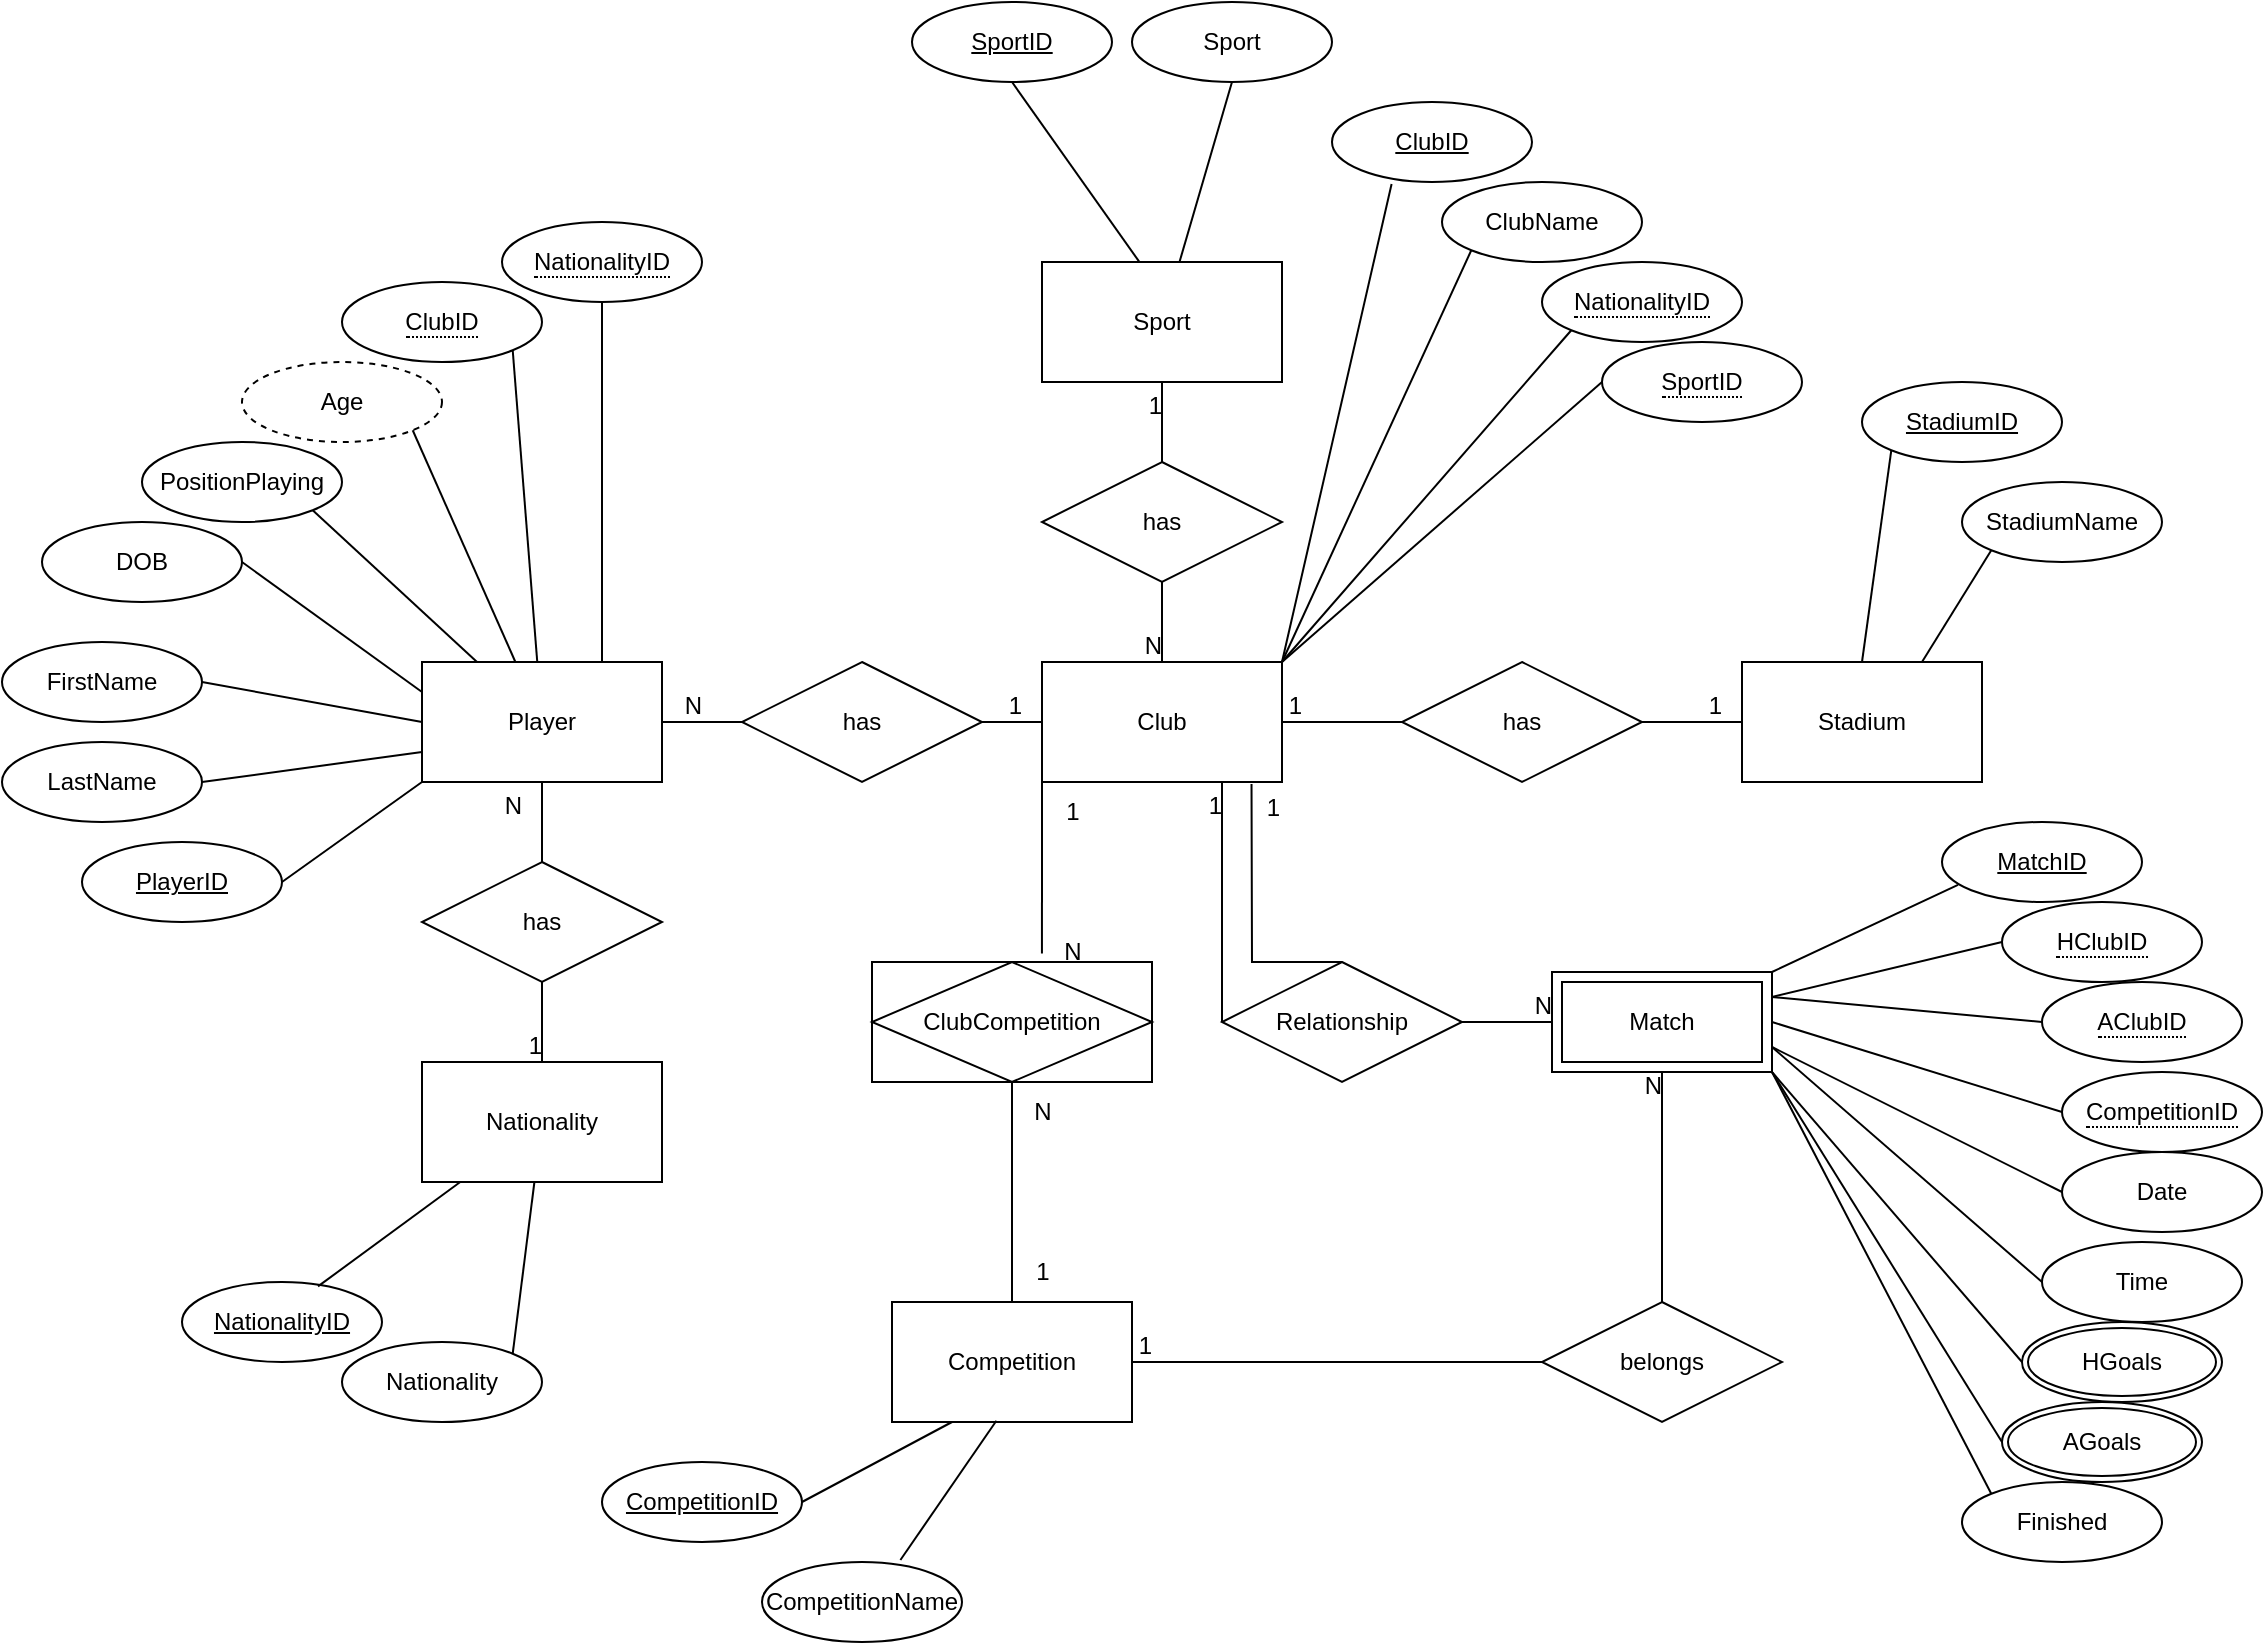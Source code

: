 <mxfile version="20.5.2" type="device"><diagram id="bFuUnVQPdupUwLAl6qQd" name="Page-1"><mxGraphModel dx="2071" dy="1781" grid="1" gridSize="10" guides="1" tooltips="1" connect="1" arrows="1" fold="1" page="1" pageScale="1" pageWidth="850" pageHeight="1100" math="0" shadow="0"><root><mxCell id="0"/><mxCell id="1" parent="0"/><mxCell id="1VTAJb8ZWuIdYlITRp2Q-1" value="Player" style="rounded=0;whiteSpace=wrap;html=1;" parent="1" vertex="1"><mxGeometry x="100" y="170" width="120" height="60" as="geometry"/></mxCell><mxCell id="1VTAJb8ZWuIdYlITRp2Q-2" value="Club" style="rounded=0;whiteSpace=wrap;html=1;" parent="1" vertex="1"><mxGeometry x="410" y="170" width="120" height="60" as="geometry"/></mxCell><mxCell id="1VTAJb8ZWuIdYlITRp2Q-3" value="Nationality" style="rounded=0;whiteSpace=wrap;html=1;" parent="1" vertex="1"><mxGeometry x="100" y="370" width="120" height="60" as="geometry"/></mxCell><mxCell id="1VTAJb8ZWuIdYlITRp2Q-4" value="has" style="shape=rhombus;perimeter=rhombusPerimeter;whiteSpace=wrap;html=1;align=center;" parent="1" vertex="1"><mxGeometry x="100" y="270" width="120" height="60" as="geometry"/></mxCell><mxCell id="1VTAJb8ZWuIdYlITRp2Q-5" value="" style="endArrow=none;html=1;rounded=0;exitX=0.5;exitY=1;exitDx=0;exitDy=0;entryX=0.5;entryY=0;entryDx=0;entryDy=0;" parent="1" source="1VTAJb8ZWuIdYlITRp2Q-4" target="1VTAJb8ZWuIdYlITRp2Q-3" edge="1"><mxGeometry relative="1" as="geometry"><mxPoint x="340" y="300" as="sourcePoint"/><mxPoint x="500" y="300" as="targetPoint"/></mxGeometry></mxCell><mxCell id="1VTAJb8ZWuIdYlITRp2Q-6" value="1" style="resizable=0;html=1;align=right;verticalAlign=bottom;" parent="1VTAJb8ZWuIdYlITRp2Q-5" connectable="0" vertex="1"><mxGeometry x="1" relative="1" as="geometry"/></mxCell><mxCell id="1VTAJb8ZWuIdYlITRp2Q-7" value="" style="endArrow=none;html=1;rounded=0;exitX=0.5;exitY=0;exitDx=0;exitDy=0;entryX=0.5;entryY=1;entryDx=0;entryDy=0;" parent="1" source="1VTAJb8ZWuIdYlITRp2Q-4" target="1VTAJb8ZWuIdYlITRp2Q-1" edge="1"><mxGeometry relative="1" as="geometry"><mxPoint x="340" y="300" as="sourcePoint"/><mxPoint x="500" y="300" as="targetPoint"/></mxGeometry></mxCell><mxCell id="1VTAJb8ZWuIdYlITRp2Q-8" value="N" style="resizable=0;html=1;align=right;verticalAlign=bottom;" parent="1VTAJb8ZWuIdYlITRp2Q-7" connectable="0" vertex="1"><mxGeometry x="1" relative="1" as="geometry"><mxPoint x="-10" y="20" as="offset"/></mxGeometry></mxCell><mxCell id="1VTAJb8ZWuIdYlITRp2Q-9" value="has" style="shape=rhombus;perimeter=rhombusPerimeter;whiteSpace=wrap;html=1;align=center;" parent="1" vertex="1"><mxGeometry x="260" y="170" width="120" height="60" as="geometry"/></mxCell><mxCell id="1VTAJb8ZWuIdYlITRp2Q-10" value="" style="endArrow=none;html=1;rounded=0;entryX=1;entryY=0.5;entryDx=0;entryDy=0;exitX=0;exitY=0.5;exitDx=0;exitDy=0;" parent="1" source="1VTAJb8ZWuIdYlITRp2Q-9" target="1VTAJb8ZWuIdYlITRp2Q-1" edge="1"><mxGeometry relative="1" as="geometry"><mxPoint x="340" y="300" as="sourcePoint"/><mxPoint x="500" y="300" as="targetPoint"/></mxGeometry></mxCell><mxCell id="1VTAJb8ZWuIdYlITRp2Q-11" value="N" style="resizable=0;html=1;align=right;verticalAlign=bottom;" parent="1VTAJb8ZWuIdYlITRp2Q-10" connectable="0" vertex="1"><mxGeometry x="1" relative="1" as="geometry"><mxPoint x="20" as="offset"/></mxGeometry></mxCell><mxCell id="1VTAJb8ZWuIdYlITRp2Q-12" value="" style="endArrow=none;html=1;rounded=0;exitX=1;exitY=0.5;exitDx=0;exitDy=0;entryX=0;entryY=0.5;entryDx=0;entryDy=0;" parent="1" source="1VTAJb8ZWuIdYlITRp2Q-9" target="1VTAJb8ZWuIdYlITRp2Q-2" edge="1"><mxGeometry relative="1" as="geometry"><mxPoint x="340" y="300" as="sourcePoint"/><mxPoint x="500" y="300" as="targetPoint"/></mxGeometry></mxCell><mxCell id="1VTAJb8ZWuIdYlITRp2Q-13" value="1" style="resizable=0;html=1;align=right;verticalAlign=bottom;" parent="1VTAJb8ZWuIdYlITRp2Q-12" connectable="0" vertex="1"><mxGeometry x="1" relative="1" as="geometry"><mxPoint x="-10" as="offset"/></mxGeometry></mxCell><mxCell id="1VTAJb8ZWuIdYlITRp2Q-15" value="Sport" style="rounded=0;whiteSpace=wrap;html=1;" parent="1" vertex="1"><mxGeometry x="410" y="-30" width="120" height="60" as="geometry"/></mxCell><mxCell id="1VTAJb8ZWuIdYlITRp2Q-16" value="has" style="shape=rhombus;perimeter=rhombusPerimeter;whiteSpace=wrap;html=1;align=center;" parent="1" vertex="1"><mxGeometry x="410" y="70" width="120" height="60" as="geometry"/></mxCell><mxCell id="1VTAJb8ZWuIdYlITRp2Q-17" value="" style="endArrow=none;html=1;rounded=0;exitX=0.5;exitY=0;exitDx=0;exitDy=0;entryX=0.5;entryY=1;entryDx=0;entryDy=0;" parent="1" source="1VTAJb8ZWuIdYlITRp2Q-16" target="1VTAJb8ZWuIdYlITRp2Q-15" edge="1"><mxGeometry relative="1" as="geometry"><mxPoint x="340" y="200" as="sourcePoint"/><mxPoint x="500" y="200" as="targetPoint"/></mxGeometry></mxCell><mxCell id="1VTAJb8ZWuIdYlITRp2Q-18" value="1" style="resizable=0;html=1;align=right;verticalAlign=bottom;" parent="1VTAJb8ZWuIdYlITRp2Q-17" connectable="0" vertex="1"><mxGeometry x="1" relative="1" as="geometry"><mxPoint y="20" as="offset"/></mxGeometry></mxCell><mxCell id="1VTAJb8ZWuIdYlITRp2Q-19" value="" style="endArrow=none;html=1;rounded=0;exitX=0.5;exitY=1;exitDx=0;exitDy=0;entryX=0.5;entryY=0;entryDx=0;entryDy=0;" parent="1" source="1VTAJb8ZWuIdYlITRp2Q-16" target="1VTAJb8ZWuIdYlITRp2Q-2" edge="1"><mxGeometry relative="1" as="geometry"><mxPoint x="340" y="200" as="sourcePoint"/><mxPoint x="500" y="200" as="targetPoint"/></mxGeometry></mxCell><mxCell id="1VTAJb8ZWuIdYlITRp2Q-20" value="N" style="resizable=0;html=1;align=right;verticalAlign=bottom;" parent="1VTAJb8ZWuIdYlITRp2Q-19" connectable="0" vertex="1"><mxGeometry x="1" relative="1" as="geometry"><mxPoint as="offset"/></mxGeometry></mxCell><mxCell id="1VTAJb8ZWuIdYlITRp2Q-21" value="Stadium" style="rounded=0;whiteSpace=wrap;html=1;" parent="1" vertex="1"><mxGeometry x="760" y="170" width="120" height="60" as="geometry"/></mxCell><mxCell id="1VTAJb8ZWuIdYlITRp2Q-22" value="has" style="shape=rhombus;perimeter=rhombusPerimeter;whiteSpace=wrap;html=1;align=center;" parent="1" vertex="1"><mxGeometry x="590" y="170" width="120" height="60" as="geometry"/></mxCell><mxCell id="1VTAJb8ZWuIdYlITRp2Q-23" value="" style="endArrow=none;html=1;rounded=0;exitX=1;exitY=0.5;exitDx=0;exitDy=0;entryX=0;entryY=0.5;entryDx=0;entryDy=0;" parent="1" source="1VTAJb8ZWuIdYlITRp2Q-2" target="1VTAJb8ZWuIdYlITRp2Q-22" edge="1"><mxGeometry relative="1" as="geometry"><mxPoint x="340" y="200" as="sourcePoint"/><mxPoint x="500" y="200" as="targetPoint"/></mxGeometry></mxCell><mxCell id="1VTAJb8ZWuIdYlITRp2Q-24" value="1" style="resizable=0;html=1;align=right;verticalAlign=bottom;" parent="1VTAJb8ZWuIdYlITRp2Q-23" connectable="0" vertex="1"><mxGeometry x="1" relative="1" as="geometry"><mxPoint x="-50" as="offset"/></mxGeometry></mxCell><mxCell id="1VTAJb8ZWuIdYlITRp2Q-25" value="" style="endArrow=none;html=1;rounded=0;exitX=1;exitY=0.5;exitDx=0;exitDy=0;entryX=0;entryY=0.5;entryDx=0;entryDy=0;" parent="1" source="1VTAJb8ZWuIdYlITRp2Q-22" target="1VTAJb8ZWuIdYlITRp2Q-21" edge="1"><mxGeometry relative="1" as="geometry"><mxPoint x="340" y="200" as="sourcePoint"/><mxPoint x="500" y="200" as="targetPoint"/></mxGeometry></mxCell><mxCell id="1VTAJb8ZWuIdYlITRp2Q-26" value="1" style="resizable=0;html=1;align=right;verticalAlign=bottom;" parent="1VTAJb8ZWuIdYlITRp2Q-25" connectable="0" vertex="1"><mxGeometry x="1" relative="1" as="geometry"><mxPoint x="-10" as="offset"/></mxGeometry></mxCell><mxCell id="1VTAJb8ZWuIdYlITRp2Q-31" value="ClubCompetition" style="shape=associativeEntity;whiteSpace=wrap;html=1;align=center;" parent="1" vertex="1"><mxGeometry x="325" y="320" width="140" height="60" as="geometry"/></mxCell><mxCell id="1VTAJb8ZWuIdYlITRp2Q-32" value="Competition" style="rounded=0;whiteSpace=wrap;html=1;" parent="1" vertex="1"><mxGeometry x="335" y="490" width="120" height="60" as="geometry"/></mxCell><mxCell id="1VTAJb8ZWuIdYlITRp2Q-38" value="" style="endArrow=none;html=1;rounded=0;exitX=0;exitY=1;exitDx=0;exitDy=0;entryX=0.607;entryY=-0.07;entryDx=0;entryDy=0;entryPerimeter=0;" parent="1" source="1VTAJb8ZWuIdYlITRp2Q-2" target="1VTAJb8ZWuIdYlITRp2Q-31" edge="1"><mxGeometry relative="1" as="geometry"><mxPoint x="340" y="410" as="sourcePoint"/><mxPoint x="500" y="410" as="targetPoint"/></mxGeometry></mxCell><mxCell id="1VTAJb8ZWuIdYlITRp2Q-39" value="1" style="text;html=1;align=center;verticalAlign=middle;resizable=0;points=[];autosize=1;strokeColor=none;fillColor=none;" parent="1" vertex="1"><mxGeometry x="410" y="230" width="30" height="30" as="geometry"/></mxCell><mxCell id="1VTAJb8ZWuIdYlITRp2Q-40" value="N" style="text;html=1;align=center;verticalAlign=middle;resizable=0;points=[];autosize=1;strokeColor=none;fillColor=none;" parent="1" vertex="1"><mxGeometry x="410" y="300" width="30" height="30" as="geometry"/></mxCell><mxCell id="1VTAJb8ZWuIdYlITRp2Q-41" value="N" style="text;html=1;align=center;verticalAlign=middle;resizable=0;points=[];autosize=1;strokeColor=none;fillColor=none;" parent="1" vertex="1"><mxGeometry x="395" y="380" width="30" height="30" as="geometry"/></mxCell><mxCell id="1VTAJb8ZWuIdYlITRp2Q-42" value="1" style="text;html=1;align=center;verticalAlign=middle;resizable=0;points=[];autosize=1;strokeColor=none;fillColor=none;" parent="1" vertex="1"><mxGeometry x="395" y="460" width="30" height="30" as="geometry"/></mxCell><mxCell id="1VTAJb8ZWuIdYlITRp2Q-43" value="" style="endArrow=none;html=1;rounded=0;exitX=0.5;exitY=1;exitDx=0;exitDy=0;entryX=0.5;entryY=0;entryDx=0;entryDy=0;" parent="1" source="1VTAJb8ZWuIdYlITRp2Q-31" target="1VTAJb8ZWuIdYlITRp2Q-32" edge="1"><mxGeometry relative="1" as="geometry"><mxPoint x="340" y="410" as="sourcePoint"/><mxPoint x="500" y="410" as="targetPoint"/></mxGeometry></mxCell><mxCell id="1VTAJb8ZWuIdYlITRp2Q-45" value="Relationship" style="shape=rhombus;perimeter=rhombusPerimeter;whiteSpace=wrap;html=1;align=center;" parent="1" vertex="1"><mxGeometry x="500" y="320" width="120" height="60" as="geometry"/></mxCell><mxCell id="1VTAJb8ZWuIdYlITRp2Q-46" value="" style="endArrow=none;html=1;rounded=0;exitX=1;exitY=0.5;exitDx=0;exitDy=0;entryX=0;entryY=0.5;entryDx=0;entryDy=0;" parent="1" source="1VTAJb8ZWuIdYlITRp2Q-45" target="1VTAJb8ZWuIdYlITRp2Q-105" edge="1"><mxGeometry relative="1" as="geometry"><mxPoint x="340" y="410" as="sourcePoint"/><mxPoint x="660" y="350" as="targetPoint"/></mxGeometry></mxCell><mxCell id="1VTAJb8ZWuIdYlITRp2Q-47" value="N" style="resizable=0;html=1;align=right;verticalAlign=bottom;" parent="1VTAJb8ZWuIdYlITRp2Q-46" connectable="0" vertex="1"><mxGeometry x="1" relative="1" as="geometry"/></mxCell><mxCell id="1VTAJb8ZWuIdYlITRp2Q-48" value="" style="endArrow=none;html=1;rounded=0;exitX=0;exitY=0.5;exitDx=0;exitDy=0;entryX=0.75;entryY=1;entryDx=0;entryDy=0;" parent="1" source="1VTAJb8ZWuIdYlITRp2Q-45" target="1VTAJb8ZWuIdYlITRp2Q-2" edge="1"><mxGeometry relative="1" as="geometry"><mxPoint x="340" y="410" as="sourcePoint"/><mxPoint x="500" y="410" as="targetPoint"/></mxGeometry></mxCell><mxCell id="1VTAJb8ZWuIdYlITRp2Q-49" value="1" style="resizable=0;html=1;align=right;verticalAlign=bottom;" parent="1VTAJb8ZWuIdYlITRp2Q-48" connectable="0" vertex="1"><mxGeometry x="1" relative="1" as="geometry"><mxPoint y="20" as="offset"/></mxGeometry></mxCell><mxCell id="1VTAJb8ZWuIdYlITRp2Q-50" value="" style="endArrow=none;html=1;rounded=0;exitX=0.5;exitY=0;exitDx=0;exitDy=0;entryX=0.873;entryY=1.017;entryDx=0;entryDy=0;entryPerimeter=0;" parent="1" source="1VTAJb8ZWuIdYlITRp2Q-45" target="1VTAJb8ZWuIdYlITRp2Q-2" edge="1"><mxGeometry relative="1" as="geometry"><mxPoint x="340" y="410" as="sourcePoint"/><mxPoint x="515" y="240" as="targetPoint"/><Array as="points"><mxPoint x="515" y="320"/></Array></mxGeometry></mxCell><mxCell id="1VTAJb8ZWuIdYlITRp2Q-51" value="1" style="resizable=0;html=1;align=right;verticalAlign=bottom;" parent="1VTAJb8ZWuIdYlITRp2Q-50" connectable="0" vertex="1"><mxGeometry x="1" relative="1" as="geometry"><mxPoint x="15" y="20" as="offset"/></mxGeometry></mxCell><mxCell id="1VTAJb8ZWuIdYlITRp2Q-52" value="belongs" style="shape=rhombus;perimeter=rhombusPerimeter;whiteSpace=wrap;html=1;align=center;" parent="1" vertex="1"><mxGeometry x="660" y="490" width="120" height="60" as="geometry"/></mxCell><mxCell id="1VTAJb8ZWuIdYlITRp2Q-53" value="" style="endArrow=none;html=1;rounded=0;exitX=0;exitY=0.5;exitDx=0;exitDy=0;entryX=1;entryY=0.5;entryDx=0;entryDy=0;" parent="1" source="1VTAJb8ZWuIdYlITRp2Q-52" target="1VTAJb8ZWuIdYlITRp2Q-32" edge="1"><mxGeometry relative="1" as="geometry"><mxPoint x="340" y="410" as="sourcePoint"/><mxPoint x="500" y="410" as="targetPoint"/></mxGeometry></mxCell><mxCell id="1VTAJb8ZWuIdYlITRp2Q-54" value="1" style="resizable=0;html=1;align=right;verticalAlign=bottom;" parent="1VTAJb8ZWuIdYlITRp2Q-53" connectable="0" vertex="1"><mxGeometry x="1" relative="1" as="geometry"><mxPoint x="10" as="offset"/></mxGeometry></mxCell><mxCell id="1VTAJb8ZWuIdYlITRp2Q-55" value="" style="endArrow=none;html=1;rounded=0;exitX=0.5;exitY=0;exitDx=0;exitDy=0;entryX=0.5;entryY=1;entryDx=0;entryDy=0;" parent="1" source="1VTAJb8ZWuIdYlITRp2Q-52" target="1VTAJb8ZWuIdYlITRp2Q-105" edge="1"><mxGeometry relative="1" as="geometry"><mxPoint x="340" y="410" as="sourcePoint"/><mxPoint x="720" y="380" as="targetPoint"/></mxGeometry></mxCell><mxCell id="1VTAJb8ZWuIdYlITRp2Q-56" value="N" style="resizable=0;html=1;align=right;verticalAlign=bottom;" parent="1VTAJb8ZWuIdYlITRp2Q-55" connectable="0" vertex="1"><mxGeometry x="1" relative="1" as="geometry"><mxPoint y="15" as="offset"/></mxGeometry></mxCell><mxCell id="1VTAJb8ZWuIdYlITRp2Q-57" value="SportID" style="ellipse;whiteSpace=wrap;html=1;align=center;fontStyle=4;" parent="1" vertex="1"><mxGeometry x="345" y="-160" width="100" height="40" as="geometry"/></mxCell><mxCell id="1VTAJb8ZWuIdYlITRp2Q-58" value="Sport" style="ellipse;whiteSpace=wrap;html=1;align=center;" parent="1" vertex="1"><mxGeometry x="455" y="-160" width="100" height="40" as="geometry"/></mxCell><mxCell id="1VTAJb8ZWuIdYlITRp2Q-59" value="" style="endArrow=none;html=1;rounded=0;exitX=0.5;exitY=1;exitDx=0;exitDy=0;entryX=0.407;entryY=0.003;entryDx=0;entryDy=0;entryPerimeter=0;" parent="1" source="1VTAJb8ZWuIdYlITRp2Q-57" target="1VTAJb8ZWuIdYlITRp2Q-15" edge="1"><mxGeometry relative="1" as="geometry"><mxPoint x="340" y="110" as="sourcePoint"/><mxPoint x="500" y="110" as="targetPoint"/></mxGeometry></mxCell><mxCell id="1VTAJb8ZWuIdYlITRp2Q-60" value="" style="endArrow=none;html=1;rounded=0;exitX=0.5;exitY=1;exitDx=0;exitDy=0;" parent="1" source="1VTAJb8ZWuIdYlITRp2Q-58" target="1VTAJb8ZWuIdYlITRp2Q-15" edge="1"><mxGeometry relative="1" as="geometry"><mxPoint x="340" y="110" as="sourcePoint"/><mxPoint x="500" y="110" as="targetPoint"/></mxGeometry></mxCell><mxCell id="1VTAJb8ZWuIdYlITRp2Q-61" value="PlayerID" style="ellipse;whiteSpace=wrap;html=1;align=center;fontStyle=4;" parent="1" vertex="1"><mxGeometry x="-70" y="260" width="100" height="40" as="geometry"/></mxCell><mxCell id="1VTAJb8ZWuIdYlITRp2Q-62" value="FirstName" style="ellipse;whiteSpace=wrap;html=1;align=center;" parent="1" vertex="1"><mxGeometry x="-110" y="160" width="100" height="40" as="geometry"/></mxCell><mxCell id="1VTAJb8ZWuIdYlITRp2Q-63" value="LastName" style="ellipse;whiteSpace=wrap;html=1;align=center;" parent="1" vertex="1"><mxGeometry x="-110" y="210" width="100" height="40" as="geometry"/></mxCell><mxCell id="1VTAJb8ZWuIdYlITRp2Q-64" value="DOB" style="ellipse;whiteSpace=wrap;html=1;align=center;" parent="1" vertex="1"><mxGeometry x="-90" y="100" width="100" height="40" as="geometry"/></mxCell><mxCell id="1VTAJb8ZWuIdYlITRp2Q-65" value="PositionPlaying" style="ellipse;whiteSpace=wrap;html=1;align=center;" parent="1" vertex="1"><mxGeometry x="-40" y="60" width="100" height="40" as="geometry"/></mxCell><mxCell id="1VTAJb8ZWuIdYlITRp2Q-66" value="Age" style="ellipse;whiteSpace=wrap;html=1;align=center;dashed=1;" parent="1" vertex="1"><mxGeometry x="10" y="20" width="100" height="40" as="geometry"/></mxCell><mxCell id="1VTAJb8ZWuIdYlITRp2Q-68" value="&lt;span style=&quot;border-bottom: 1px dotted&quot;&gt;NationalityID&lt;/span&gt;" style="ellipse;whiteSpace=wrap;html=1;align=center;" parent="1" vertex="1"><mxGeometry x="140" y="-50" width="100" height="40" as="geometry"/></mxCell><mxCell id="1VTAJb8ZWuIdYlITRp2Q-69" value="&lt;span style=&quot;border-bottom: 1px dotted&quot;&gt;ClubID&lt;/span&gt;" style="ellipse;whiteSpace=wrap;html=1;align=center;" parent="1" vertex="1"><mxGeometry x="60" y="-20" width="100" height="40" as="geometry"/></mxCell><mxCell id="1VTAJb8ZWuIdYlITRp2Q-70" value="" style="endArrow=none;html=1;rounded=0;exitX=1;exitY=0.5;exitDx=0;exitDy=0;entryX=0;entryY=1;entryDx=0;entryDy=0;" parent="1" source="1VTAJb8ZWuIdYlITRp2Q-61" target="1VTAJb8ZWuIdYlITRp2Q-1" edge="1"><mxGeometry relative="1" as="geometry"><mxPoint x="340" y="210" as="sourcePoint"/><mxPoint x="500" y="210" as="targetPoint"/></mxGeometry></mxCell><mxCell id="1VTAJb8ZWuIdYlITRp2Q-71" value="" style="endArrow=none;html=1;rounded=0;exitX=1;exitY=0.5;exitDx=0;exitDy=0;entryX=0;entryY=0.75;entryDx=0;entryDy=0;" parent="1" source="1VTAJb8ZWuIdYlITRp2Q-63" target="1VTAJb8ZWuIdYlITRp2Q-1" edge="1"><mxGeometry relative="1" as="geometry"><mxPoint x="340" y="210" as="sourcePoint"/><mxPoint x="500" y="210" as="targetPoint"/></mxGeometry></mxCell><mxCell id="1VTAJb8ZWuIdYlITRp2Q-72" value="" style="endArrow=none;html=1;rounded=0;exitX=1;exitY=0.5;exitDx=0;exitDy=0;entryX=0;entryY=0.5;entryDx=0;entryDy=0;" parent="1" source="1VTAJb8ZWuIdYlITRp2Q-62" target="1VTAJb8ZWuIdYlITRp2Q-1" edge="1"><mxGeometry relative="1" as="geometry"><mxPoint x="340" y="210" as="sourcePoint"/><mxPoint x="500" y="210" as="targetPoint"/></mxGeometry></mxCell><mxCell id="1VTAJb8ZWuIdYlITRp2Q-73" value="" style="endArrow=none;html=1;rounded=0;exitX=0.5;exitY=1;exitDx=0;exitDy=0;entryX=0.75;entryY=0;entryDx=0;entryDy=0;" parent="1" source="1VTAJb8ZWuIdYlITRp2Q-68" target="1VTAJb8ZWuIdYlITRp2Q-1" edge="1"><mxGeometry relative="1" as="geometry"><mxPoint x="340" y="210" as="sourcePoint"/><mxPoint x="500" y="210" as="targetPoint"/></mxGeometry></mxCell><mxCell id="1VTAJb8ZWuIdYlITRp2Q-74" value="" style="endArrow=none;html=1;rounded=0;exitX=1;exitY=1;exitDx=0;exitDy=0;" parent="1" source="1VTAJb8ZWuIdYlITRp2Q-69" target="1VTAJb8ZWuIdYlITRp2Q-1" edge="1"><mxGeometry relative="1" as="geometry"><mxPoint x="340" y="210" as="sourcePoint"/><mxPoint x="500" y="210" as="targetPoint"/></mxGeometry></mxCell><mxCell id="1VTAJb8ZWuIdYlITRp2Q-75" value="" style="endArrow=none;html=1;rounded=0;exitX=1;exitY=1;exitDx=0;exitDy=0;" parent="1" source="1VTAJb8ZWuIdYlITRp2Q-66" target="1VTAJb8ZWuIdYlITRp2Q-1" edge="1"><mxGeometry relative="1" as="geometry"><mxPoint x="340" y="210" as="sourcePoint"/><mxPoint x="500" y="210" as="targetPoint"/></mxGeometry></mxCell><mxCell id="1VTAJb8ZWuIdYlITRp2Q-76" value="" style="endArrow=none;html=1;rounded=0;exitX=1;exitY=1;exitDx=0;exitDy=0;" parent="1" source="1VTAJb8ZWuIdYlITRp2Q-65" target="1VTAJb8ZWuIdYlITRp2Q-1" edge="1"><mxGeometry relative="1" as="geometry"><mxPoint x="340" y="210" as="sourcePoint"/><mxPoint x="500" y="210" as="targetPoint"/></mxGeometry></mxCell><mxCell id="1VTAJb8ZWuIdYlITRp2Q-77" value="" style="endArrow=none;html=1;rounded=0;exitX=1;exitY=0.5;exitDx=0;exitDy=0;entryX=0;entryY=0.25;entryDx=0;entryDy=0;" parent="1" source="1VTAJb8ZWuIdYlITRp2Q-64" target="1VTAJb8ZWuIdYlITRp2Q-1" edge="1"><mxGeometry relative="1" as="geometry"><mxPoint x="340" y="210" as="sourcePoint"/><mxPoint x="500" y="210" as="targetPoint"/></mxGeometry></mxCell><mxCell id="1VTAJb8ZWuIdYlITRp2Q-78" value="NationalityID" style="ellipse;whiteSpace=wrap;html=1;align=center;fontStyle=4;" parent="1" vertex="1"><mxGeometry x="-20" y="480" width="100" height="40" as="geometry"/></mxCell><mxCell id="1VTAJb8ZWuIdYlITRp2Q-79" value="Nationality" style="ellipse;whiteSpace=wrap;html=1;align=center;" parent="1" vertex="1"><mxGeometry x="60" y="510" width="100" height="40" as="geometry"/></mxCell><mxCell id="1VTAJb8ZWuIdYlITRp2Q-81" value="" style="endArrow=none;html=1;rounded=0;exitX=0.68;exitY=0.055;exitDx=0;exitDy=0;exitPerimeter=0;" parent="1" source="1VTAJb8ZWuIdYlITRp2Q-78" target="1VTAJb8ZWuIdYlITRp2Q-3" edge="1"><mxGeometry relative="1" as="geometry"><mxPoint x="340" y="510" as="sourcePoint"/><mxPoint x="500" y="510" as="targetPoint"/></mxGeometry></mxCell><mxCell id="1VTAJb8ZWuIdYlITRp2Q-82" value="" style="endArrow=none;html=1;rounded=0;exitX=1;exitY=0;exitDx=0;exitDy=0;" parent="1" source="1VTAJb8ZWuIdYlITRp2Q-79" target="1VTAJb8ZWuIdYlITRp2Q-3" edge="1"><mxGeometry relative="1" as="geometry"><mxPoint x="340" y="510" as="sourcePoint"/><mxPoint x="500" y="510" as="targetPoint"/></mxGeometry></mxCell><mxCell id="1VTAJb8ZWuIdYlITRp2Q-83" value="CompetitionID" style="ellipse;whiteSpace=wrap;html=1;align=center;fontStyle=4;" parent="1" vertex="1"><mxGeometry x="190" y="570" width="100" height="40" as="geometry"/></mxCell><mxCell id="1VTAJb8ZWuIdYlITRp2Q-84" value="CompetitionName" style="ellipse;whiteSpace=wrap;html=1;align=center;" parent="1" vertex="1"><mxGeometry x="270" y="620" width="100" height="40" as="geometry"/></mxCell><mxCell id="1VTAJb8ZWuIdYlITRp2Q-85" value="" style="endArrow=none;html=1;rounded=0;exitX=1;exitY=0.5;exitDx=0;exitDy=0;entryX=0.25;entryY=1;entryDx=0;entryDy=0;" parent="1" source="1VTAJb8ZWuIdYlITRp2Q-83" target="1VTAJb8ZWuIdYlITRp2Q-32" edge="1"><mxGeometry relative="1" as="geometry"><mxPoint x="340" y="610" as="sourcePoint"/><mxPoint x="500" y="610" as="targetPoint"/></mxGeometry></mxCell><mxCell id="1VTAJb8ZWuIdYlITRp2Q-86" value="" style="endArrow=none;html=1;rounded=0;exitX=0.692;exitY=-0.025;exitDx=0;exitDy=0;exitPerimeter=0;entryX=0.435;entryY=0.99;entryDx=0;entryDy=0;entryPerimeter=0;" parent="1" source="1VTAJb8ZWuIdYlITRp2Q-84" target="1VTAJb8ZWuIdYlITRp2Q-32" edge="1"><mxGeometry relative="1" as="geometry"><mxPoint x="340" y="610" as="sourcePoint"/><mxPoint x="500" y="610" as="targetPoint"/></mxGeometry></mxCell><mxCell id="1VTAJb8ZWuIdYlITRp2Q-87" value="ClubName" style="ellipse;whiteSpace=wrap;html=1;align=center;" parent="1" vertex="1"><mxGeometry x="610" y="-70" width="100" height="40" as="geometry"/></mxCell><mxCell id="1VTAJb8ZWuIdYlITRp2Q-88" value="ClubID" style="ellipse;whiteSpace=wrap;html=1;align=center;fontStyle=4;" parent="1" vertex="1"><mxGeometry x="555" y="-110" width="100" height="40" as="geometry"/></mxCell><mxCell id="1VTAJb8ZWuIdYlITRp2Q-90" value="&lt;span style=&quot;border-bottom: 1px dotted&quot;&gt;NationalityID&lt;/span&gt;" style="ellipse;whiteSpace=wrap;html=1;align=center;" parent="1" vertex="1"><mxGeometry x="660" y="-30" width="100" height="40" as="geometry"/></mxCell><mxCell id="1VTAJb8ZWuIdYlITRp2Q-93" style="edgeStyle=orthogonalEdgeStyle;rounded=0;orthogonalLoop=1;jettySize=auto;html=1;exitX=0.5;exitY=1;exitDx=0;exitDy=0;" parent="1" source="1VTAJb8ZWuIdYlITRp2Q-90" target="1VTAJb8ZWuIdYlITRp2Q-90" edge="1"><mxGeometry relative="1" as="geometry"/></mxCell><mxCell id="1VTAJb8ZWuIdYlITRp2Q-94" value="&lt;span style=&quot;border-bottom: 1px dotted&quot;&gt;SportID&lt;/span&gt;" style="ellipse;whiteSpace=wrap;html=1;align=center;" parent="1" vertex="1"><mxGeometry x="690" y="10" width="100" height="40" as="geometry"/></mxCell><mxCell id="1VTAJb8ZWuIdYlITRp2Q-96" value="" style="endArrow=none;html=1;rounded=0;entryX=1;entryY=0;entryDx=0;entryDy=0;exitX=0.298;exitY=1.025;exitDx=0;exitDy=0;exitPerimeter=0;" parent="1" source="1VTAJb8ZWuIdYlITRp2Q-88" target="1VTAJb8ZWuIdYlITRp2Q-2" edge="1"><mxGeometry relative="1" as="geometry"><mxPoint x="340" y="210" as="sourcePoint"/><mxPoint x="500" y="210" as="targetPoint"/></mxGeometry></mxCell><mxCell id="1VTAJb8ZWuIdYlITRp2Q-97" value="" style="endArrow=none;html=1;rounded=0;exitX=0;exitY=1;exitDx=0;exitDy=0;entryX=1;entryY=0;entryDx=0;entryDy=0;" parent="1" source="1VTAJb8ZWuIdYlITRp2Q-87" target="1VTAJb8ZWuIdYlITRp2Q-2" edge="1"><mxGeometry relative="1" as="geometry"><mxPoint x="340" y="210" as="sourcePoint"/><mxPoint x="500" y="210" as="targetPoint"/></mxGeometry></mxCell><mxCell id="1VTAJb8ZWuIdYlITRp2Q-98" value="" style="endArrow=none;html=1;rounded=0;exitX=1;exitY=0;exitDx=0;exitDy=0;entryX=0;entryY=1;entryDx=0;entryDy=0;" parent="1" source="1VTAJb8ZWuIdYlITRp2Q-2" target="1VTAJb8ZWuIdYlITRp2Q-90" edge="1"><mxGeometry relative="1" as="geometry"><mxPoint x="340" y="210" as="sourcePoint"/><mxPoint x="500" y="210" as="targetPoint"/></mxGeometry></mxCell><mxCell id="1VTAJb8ZWuIdYlITRp2Q-99" value="" style="endArrow=none;html=1;rounded=0;exitX=1;exitY=0;exitDx=0;exitDy=0;entryX=0;entryY=0.5;entryDx=0;entryDy=0;" parent="1" source="1VTAJb8ZWuIdYlITRp2Q-2" target="1VTAJb8ZWuIdYlITRp2Q-94" edge="1"><mxGeometry relative="1" as="geometry"><mxPoint x="340" y="210" as="sourcePoint"/><mxPoint x="500" y="210" as="targetPoint"/></mxGeometry></mxCell><mxCell id="1VTAJb8ZWuIdYlITRp2Q-100" value="StadiumID" style="ellipse;whiteSpace=wrap;html=1;align=center;fontStyle=4;" parent="1" vertex="1"><mxGeometry x="820" y="30" width="100" height="40" as="geometry"/></mxCell><mxCell id="1VTAJb8ZWuIdYlITRp2Q-101" value="StadiumName" style="ellipse;whiteSpace=wrap;html=1;align=center;" parent="1" vertex="1"><mxGeometry x="870" y="80" width="100" height="40" as="geometry"/></mxCell><mxCell id="1VTAJb8ZWuIdYlITRp2Q-102" value="" style="endArrow=none;html=1;rounded=0;entryX=0;entryY=1;entryDx=0;entryDy=0;exitX=0.5;exitY=0;exitDx=0;exitDy=0;" parent="1" source="1VTAJb8ZWuIdYlITRp2Q-21" target="1VTAJb8ZWuIdYlITRp2Q-100" edge="1"><mxGeometry relative="1" as="geometry"><mxPoint x="350" y="210" as="sourcePoint"/><mxPoint x="510" y="210" as="targetPoint"/></mxGeometry></mxCell><mxCell id="1VTAJb8ZWuIdYlITRp2Q-103" value="" style="endArrow=none;html=1;rounded=0;entryX=0;entryY=1;entryDx=0;entryDy=0;exitX=0.75;exitY=0;exitDx=0;exitDy=0;" parent="1" source="1VTAJb8ZWuIdYlITRp2Q-21" target="1VTAJb8ZWuIdYlITRp2Q-101" edge="1"><mxGeometry relative="1" as="geometry"><mxPoint x="350" y="210" as="sourcePoint"/><mxPoint x="510" y="210" as="targetPoint"/></mxGeometry></mxCell><mxCell id="1VTAJb8ZWuIdYlITRp2Q-104" value="MatchID" style="ellipse;whiteSpace=wrap;html=1;align=center;fontStyle=4;" parent="1" vertex="1"><mxGeometry x="860" y="250" width="100" height="40" as="geometry"/></mxCell><mxCell id="1VTAJb8ZWuIdYlITRp2Q-105" value="Match" style="shape=ext;margin=3;double=1;whiteSpace=wrap;html=1;align=center;" parent="1" vertex="1"><mxGeometry x="665" y="325" width="110" height="50" as="geometry"/></mxCell><mxCell id="1VTAJb8ZWuIdYlITRp2Q-106" value="&lt;span style=&quot;border-bottom: 1px dotted&quot;&gt;HClubID&lt;/span&gt;" style="ellipse;whiteSpace=wrap;html=1;align=center;" parent="1" vertex="1"><mxGeometry x="890" y="290" width="100" height="40" as="geometry"/></mxCell><mxCell id="1VTAJb8ZWuIdYlITRp2Q-107" value="&lt;span style=&quot;border-bottom: 1px dotted&quot;&gt;AClubID&lt;/span&gt;" style="ellipse;whiteSpace=wrap;html=1;align=center;" parent="1" vertex="1"><mxGeometry x="910" y="330" width="100" height="40" as="geometry"/></mxCell><mxCell id="1VTAJb8ZWuIdYlITRp2Q-108" value="&lt;span style=&quot;border-bottom: 1px dotted&quot;&gt;CompetitionID&lt;/span&gt;" style="ellipse;whiteSpace=wrap;html=1;align=center;" parent="1" vertex="1"><mxGeometry x="920" y="375" width="100" height="40" as="geometry"/></mxCell><mxCell id="1VTAJb8ZWuIdYlITRp2Q-109" value="Date" style="ellipse;whiteSpace=wrap;html=1;align=center;" parent="1" vertex="1"><mxGeometry x="920" y="415" width="100" height="40" as="geometry"/></mxCell><mxCell id="1VTAJb8ZWuIdYlITRp2Q-110" value="Time" style="ellipse;whiteSpace=wrap;html=1;align=center;" parent="1" vertex="1"><mxGeometry x="910" y="460" width="100" height="40" as="geometry"/></mxCell><mxCell id="1VTAJb8ZWuIdYlITRp2Q-111" value="Finished" style="ellipse;whiteSpace=wrap;html=1;align=center;" parent="1" vertex="1"><mxGeometry x="870" y="580" width="100" height="40" as="geometry"/></mxCell><mxCell id="1VTAJb8ZWuIdYlITRp2Q-112" value="HGoals" style="ellipse;shape=doubleEllipse;margin=3;whiteSpace=wrap;html=1;align=center;" parent="1" vertex="1"><mxGeometry x="900" y="500" width="100" height="40" as="geometry"/></mxCell><mxCell id="1VTAJb8ZWuIdYlITRp2Q-113" value="AGoals" style="ellipse;shape=doubleEllipse;margin=3;whiteSpace=wrap;html=1;align=center;" parent="1" vertex="1"><mxGeometry x="890" y="540" width="100" height="40" as="geometry"/></mxCell><mxCell id="1VTAJb8ZWuIdYlITRp2Q-115" value="" style="endArrow=none;html=1;rounded=0;exitX=1;exitY=1;exitDx=0;exitDy=0;entryX=0;entryY=0;entryDx=0;entryDy=0;" parent="1" source="1VTAJb8ZWuIdYlITRp2Q-105" target="1VTAJb8ZWuIdYlITRp2Q-111" edge="1"><mxGeometry relative="1" as="geometry"><mxPoint x="420" y="510" as="sourcePoint"/><mxPoint x="580" y="510" as="targetPoint"/></mxGeometry></mxCell><mxCell id="1VTAJb8ZWuIdYlITRp2Q-116" value="" style="endArrow=none;html=1;rounded=0;exitX=1;exitY=1;exitDx=0;exitDy=0;entryX=0;entryY=0.5;entryDx=0;entryDy=0;" parent="1" source="1VTAJb8ZWuIdYlITRp2Q-105" target="1VTAJb8ZWuIdYlITRp2Q-113" edge="1"><mxGeometry relative="1" as="geometry"><mxPoint x="785" y="385" as="sourcePoint"/><mxPoint x="894.645" y="595.858" as="targetPoint"/></mxGeometry></mxCell><mxCell id="1VTAJb8ZWuIdYlITRp2Q-117" value="" style="endArrow=none;html=1;rounded=0;exitX=1;exitY=1;exitDx=0;exitDy=0;entryX=0;entryY=0.5;entryDx=0;entryDy=0;" parent="1" source="1VTAJb8ZWuIdYlITRp2Q-105" target="1VTAJb8ZWuIdYlITRp2Q-112" edge="1"><mxGeometry relative="1" as="geometry"><mxPoint x="795" y="395" as="sourcePoint"/><mxPoint x="904.645" y="605.858" as="targetPoint"/></mxGeometry></mxCell><mxCell id="1VTAJb8ZWuIdYlITRp2Q-118" value="" style="endArrow=none;html=1;rounded=0;exitX=1;exitY=0.75;exitDx=0;exitDy=0;entryX=0;entryY=0.5;entryDx=0;entryDy=0;" parent="1" source="1VTAJb8ZWuIdYlITRp2Q-105" target="1VTAJb8ZWuIdYlITRp2Q-110" edge="1"><mxGeometry relative="1" as="geometry"><mxPoint x="805" y="405" as="sourcePoint"/><mxPoint x="914.645" y="615.858" as="targetPoint"/></mxGeometry></mxCell><mxCell id="1VTAJb8ZWuIdYlITRp2Q-119" value="" style="endArrow=none;html=1;rounded=0;exitX=1;exitY=0.75;exitDx=0;exitDy=0;entryX=0;entryY=0.5;entryDx=0;entryDy=0;" parent="1" source="1VTAJb8ZWuIdYlITRp2Q-105" target="1VTAJb8ZWuIdYlITRp2Q-109" edge="1"><mxGeometry relative="1" as="geometry"><mxPoint x="815" y="415" as="sourcePoint"/><mxPoint x="924.645" y="625.858" as="targetPoint"/></mxGeometry></mxCell><mxCell id="1VTAJb8ZWuIdYlITRp2Q-120" value="" style="endArrow=none;html=1;rounded=0;exitX=1;exitY=0.5;exitDx=0;exitDy=0;entryX=0;entryY=0.5;entryDx=0;entryDy=0;" parent="1" source="1VTAJb8ZWuIdYlITRp2Q-105" target="1VTAJb8ZWuIdYlITRp2Q-108" edge="1"><mxGeometry relative="1" as="geometry"><mxPoint x="825" y="425" as="sourcePoint"/><mxPoint x="934.645" y="635.858" as="targetPoint"/></mxGeometry></mxCell><mxCell id="1VTAJb8ZWuIdYlITRp2Q-121" value="" style="endArrow=none;html=1;rounded=0;exitX=1;exitY=0.25;exitDx=0;exitDy=0;entryX=0;entryY=0.5;entryDx=0;entryDy=0;" parent="1" source="1VTAJb8ZWuIdYlITRp2Q-105" target="1VTAJb8ZWuIdYlITRp2Q-107" edge="1"><mxGeometry relative="1" as="geometry"><mxPoint x="835" y="435" as="sourcePoint"/><mxPoint x="944.645" y="645.858" as="targetPoint"/></mxGeometry></mxCell><mxCell id="1VTAJb8ZWuIdYlITRp2Q-122" value="" style="endArrow=none;html=1;rounded=0;exitX=1;exitY=0.25;exitDx=0;exitDy=0;entryX=0;entryY=0.5;entryDx=0;entryDy=0;" parent="1" source="1VTAJb8ZWuIdYlITRp2Q-105" target="1VTAJb8ZWuIdYlITRp2Q-106" edge="1"><mxGeometry relative="1" as="geometry"><mxPoint x="845" y="445" as="sourcePoint"/><mxPoint x="954.645" y="655.858" as="targetPoint"/></mxGeometry></mxCell><mxCell id="1VTAJb8ZWuIdYlITRp2Q-123" value="" style="endArrow=none;html=1;rounded=0;exitX=1;exitY=0;exitDx=0;exitDy=0;entryX=0.08;entryY=0.785;entryDx=0;entryDy=0;entryPerimeter=0;" parent="1" source="1VTAJb8ZWuIdYlITRp2Q-105" target="1VTAJb8ZWuIdYlITRp2Q-104" edge="1"><mxGeometry relative="1" as="geometry"><mxPoint x="785" y="347.5" as="sourcePoint"/><mxPoint x="900" y="320" as="targetPoint"/></mxGeometry></mxCell></root></mxGraphModel></diagram></mxfile>